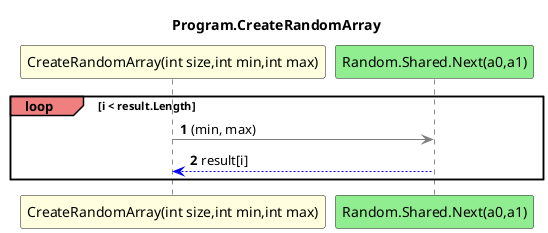 @startuml Program.CreateRandomArray
title Program.CreateRandomArray
participant "CreateRandomArray(int size,int min,int max)" as CreateRandomArray_p0_p1_p2 #LightYellow
participant "Random.Shared.Next(a0,a1)" as Random_Shared_Next_a0_a1 #LightGreen
autonumber
loop#LightCoral i < result.Length
    CreateRandomArray_p0_p1_p2 -[#grey]> Random_Shared_Next_a0_a1 : (min, max)
    Random_Shared_Next_a0_a1 -[#blue]-> CreateRandomArray_p0_p1_p2 : result[i]
end
@enduml
